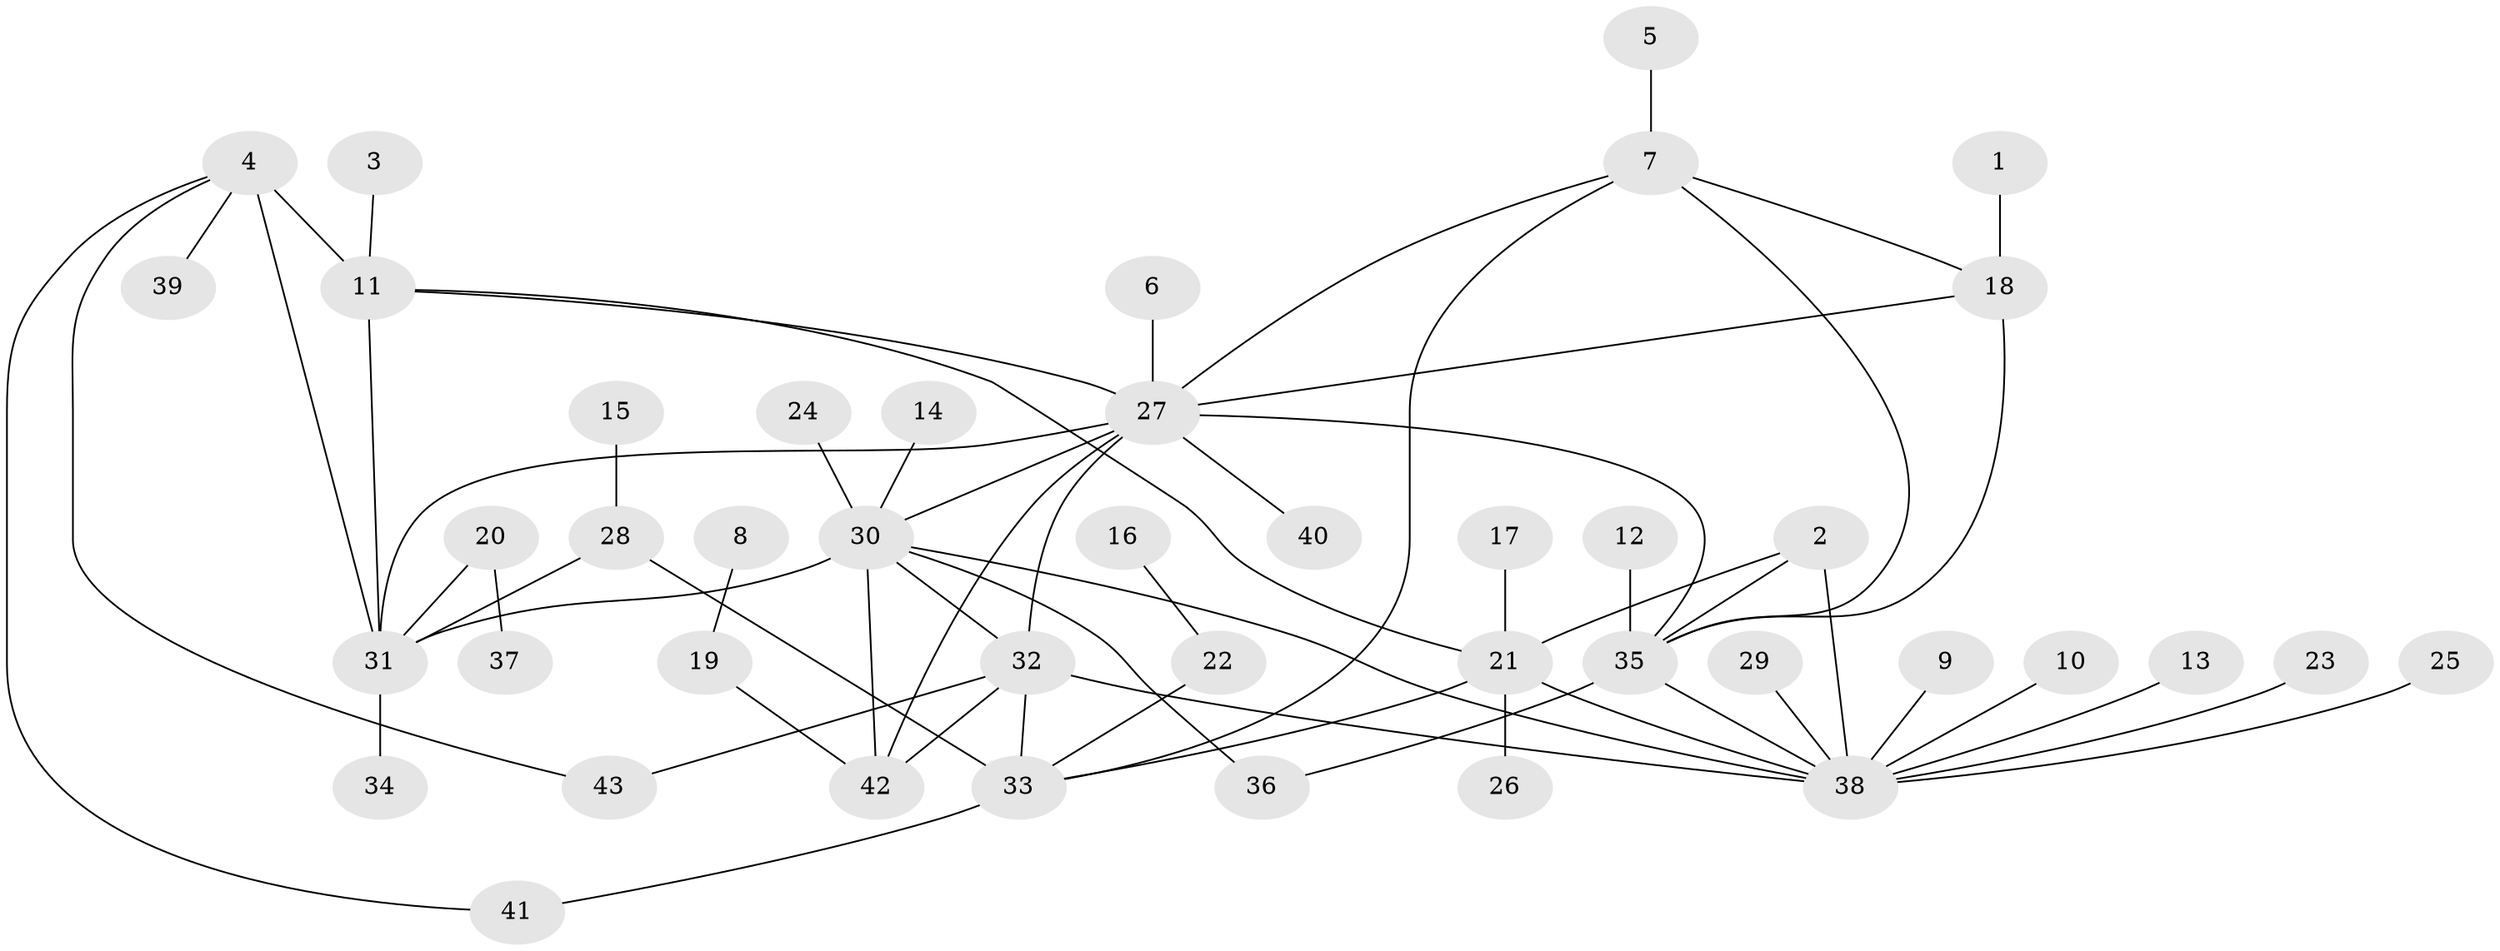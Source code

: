 // original degree distribution, {5: 0.05813953488372093, 7: 0.023255813953488372, 9: 0.03488372093023256, 10: 0.011627906976744186, 6: 0.046511627906976744, 8: 0.023255813953488372, 12: 0.011627906976744186, 4: 0.023255813953488372, 1: 0.5116279069767442, 2: 0.18604651162790697, 3: 0.06976744186046512}
// Generated by graph-tools (version 1.1) at 2025/26/03/09/25 03:26:43]
// undirected, 43 vertices, 62 edges
graph export_dot {
graph [start="1"]
  node [color=gray90,style=filled];
  1;
  2;
  3;
  4;
  5;
  6;
  7;
  8;
  9;
  10;
  11;
  12;
  13;
  14;
  15;
  16;
  17;
  18;
  19;
  20;
  21;
  22;
  23;
  24;
  25;
  26;
  27;
  28;
  29;
  30;
  31;
  32;
  33;
  34;
  35;
  36;
  37;
  38;
  39;
  40;
  41;
  42;
  43;
  1 -- 18 [weight=1.0];
  2 -- 21 [weight=1.0];
  2 -- 35 [weight=1.0];
  2 -- 38 [weight=2.0];
  3 -- 11 [weight=1.0];
  4 -- 11 [weight=2.0];
  4 -- 31 [weight=2.0];
  4 -- 39 [weight=1.0];
  4 -- 41 [weight=1.0];
  4 -- 43 [weight=1.0];
  5 -- 7 [weight=1.0];
  6 -- 27 [weight=1.0];
  7 -- 18 [weight=1.0];
  7 -- 27 [weight=1.0];
  7 -- 33 [weight=1.0];
  7 -- 35 [weight=1.0];
  8 -- 19 [weight=1.0];
  9 -- 38 [weight=1.0];
  10 -- 38 [weight=1.0];
  11 -- 21 [weight=1.0];
  11 -- 27 [weight=1.0];
  11 -- 31 [weight=1.0];
  12 -- 35 [weight=1.0];
  13 -- 38 [weight=1.0];
  14 -- 30 [weight=1.0];
  15 -- 28 [weight=1.0];
  16 -- 22 [weight=1.0];
  17 -- 21 [weight=1.0];
  18 -- 27 [weight=1.0];
  18 -- 35 [weight=1.0];
  19 -- 42 [weight=1.0];
  20 -- 31 [weight=1.0];
  20 -- 37 [weight=1.0];
  21 -- 26 [weight=1.0];
  21 -- 33 [weight=1.0];
  21 -- 38 [weight=2.0];
  22 -- 33 [weight=1.0];
  23 -- 38 [weight=1.0];
  24 -- 30 [weight=1.0];
  25 -- 38 [weight=1.0];
  27 -- 30 [weight=2.0];
  27 -- 31 [weight=1.0];
  27 -- 32 [weight=2.0];
  27 -- 35 [weight=1.0];
  27 -- 40 [weight=1.0];
  27 -- 42 [weight=1.0];
  28 -- 31 [weight=1.0];
  28 -- 33 [weight=4.0];
  29 -- 38 [weight=1.0];
  30 -- 31 [weight=1.0];
  30 -- 32 [weight=1.0];
  30 -- 36 [weight=1.0];
  30 -- 38 [weight=1.0];
  30 -- 42 [weight=1.0];
  31 -- 34 [weight=1.0];
  32 -- 33 [weight=2.0];
  32 -- 38 [weight=1.0];
  32 -- 42 [weight=1.0];
  32 -- 43 [weight=1.0];
  33 -- 41 [weight=1.0];
  35 -- 36 [weight=1.0];
  35 -- 38 [weight=1.0];
}
